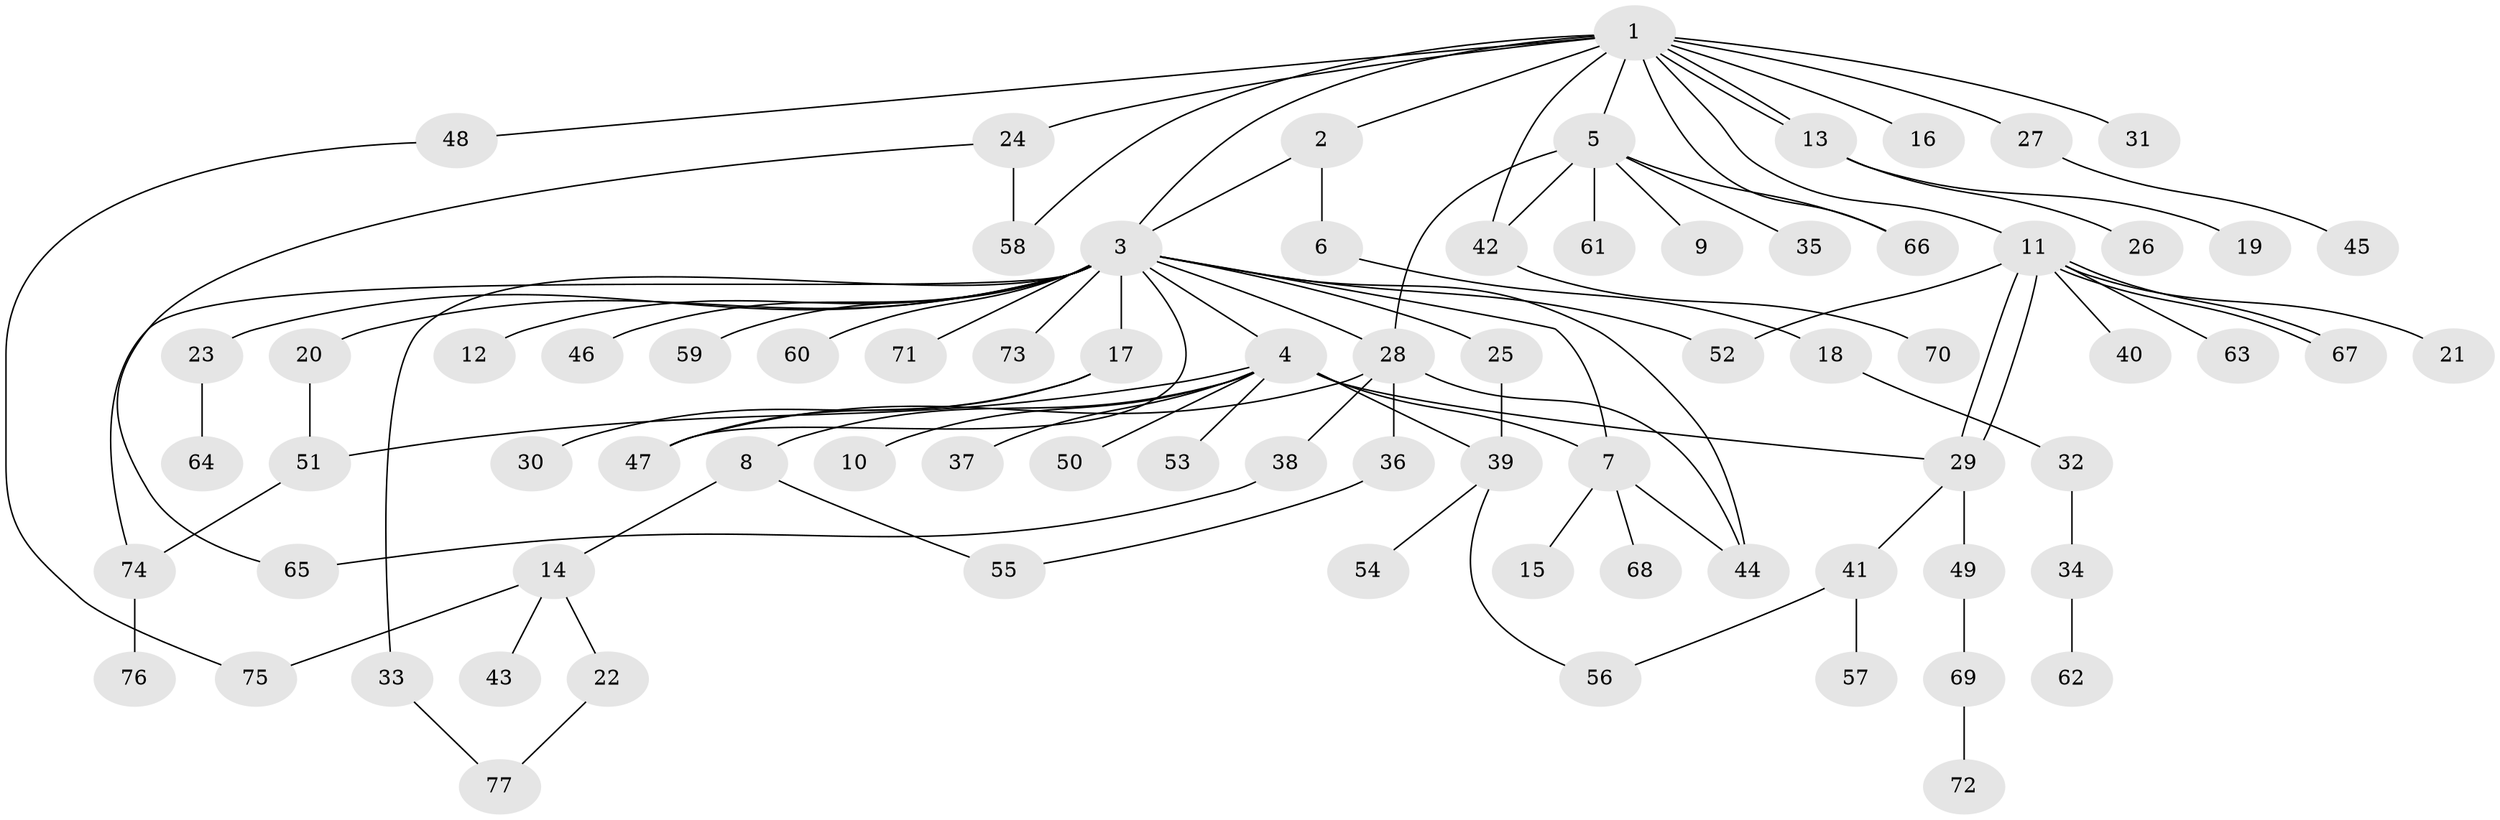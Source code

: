 // Generated by graph-tools (version 1.1) at 2025/01/03/09/25 03:01:40]
// undirected, 77 vertices, 99 edges
graph export_dot {
graph [start="1"]
  node [color=gray90,style=filled];
  1;
  2;
  3;
  4;
  5;
  6;
  7;
  8;
  9;
  10;
  11;
  12;
  13;
  14;
  15;
  16;
  17;
  18;
  19;
  20;
  21;
  22;
  23;
  24;
  25;
  26;
  27;
  28;
  29;
  30;
  31;
  32;
  33;
  34;
  35;
  36;
  37;
  38;
  39;
  40;
  41;
  42;
  43;
  44;
  45;
  46;
  47;
  48;
  49;
  50;
  51;
  52;
  53;
  54;
  55;
  56;
  57;
  58;
  59;
  60;
  61;
  62;
  63;
  64;
  65;
  66;
  67;
  68;
  69;
  70;
  71;
  72;
  73;
  74;
  75;
  76;
  77;
  1 -- 2;
  1 -- 3;
  1 -- 5;
  1 -- 11;
  1 -- 13;
  1 -- 13;
  1 -- 16;
  1 -- 24;
  1 -- 27;
  1 -- 31;
  1 -- 42;
  1 -- 48;
  1 -- 58;
  1 -- 66;
  2 -- 3;
  2 -- 6;
  3 -- 4;
  3 -- 7;
  3 -- 12;
  3 -- 17;
  3 -- 20;
  3 -- 23;
  3 -- 25;
  3 -- 28;
  3 -- 33;
  3 -- 44;
  3 -- 46;
  3 -- 47;
  3 -- 52;
  3 -- 59;
  3 -- 60;
  3 -- 71;
  3 -- 73;
  3 -- 74;
  4 -- 7;
  4 -- 8;
  4 -- 10;
  4 -- 29;
  4 -- 37;
  4 -- 39;
  4 -- 50;
  4 -- 51;
  4 -- 53;
  5 -- 9;
  5 -- 28;
  5 -- 35;
  5 -- 42;
  5 -- 61;
  5 -- 66;
  6 -- 18;
  7 -- 15;
  7 -- 44;
  7 -- 68;
  8 -- 14;
  8 -- 55;
  11 -- 21;
  11 -- 29;
  11 -- 29;
  11 -- 40;
  11 -- 52;
  11 -- 63;
  11 -- 67;
  11 -- 67;
  13 -- 19;
  13 -- 26;
  14 -- 22;
  14 -- 43;
  14 -- 75;
  17 -- 30;
  17 -- 47;
  18 -- 32;
  20 -- 51;
  22 -- 77;
  23 -- 64;
  24 -- 58;
  24 -- 65;
  25 -- 39;
  27 -- 45;
  28 -- 36;
  28 -- 38;
  28 -- 44;
  28 -- 47;
  29 -- 41;
  29 -- 49;
  32 -- 34;
  33 -- 77;
  34 -- 62;
  36 -- 55;
  38 -- 65;
  39 -- 54;
  39 -- 56;
  41 -- 56;
  41 -- 57;
  42 -- 70;
  48 -- 75;
  49 -- 69;
  51 -- 74;
  69 -- 72;
  74 -- 76;
}
